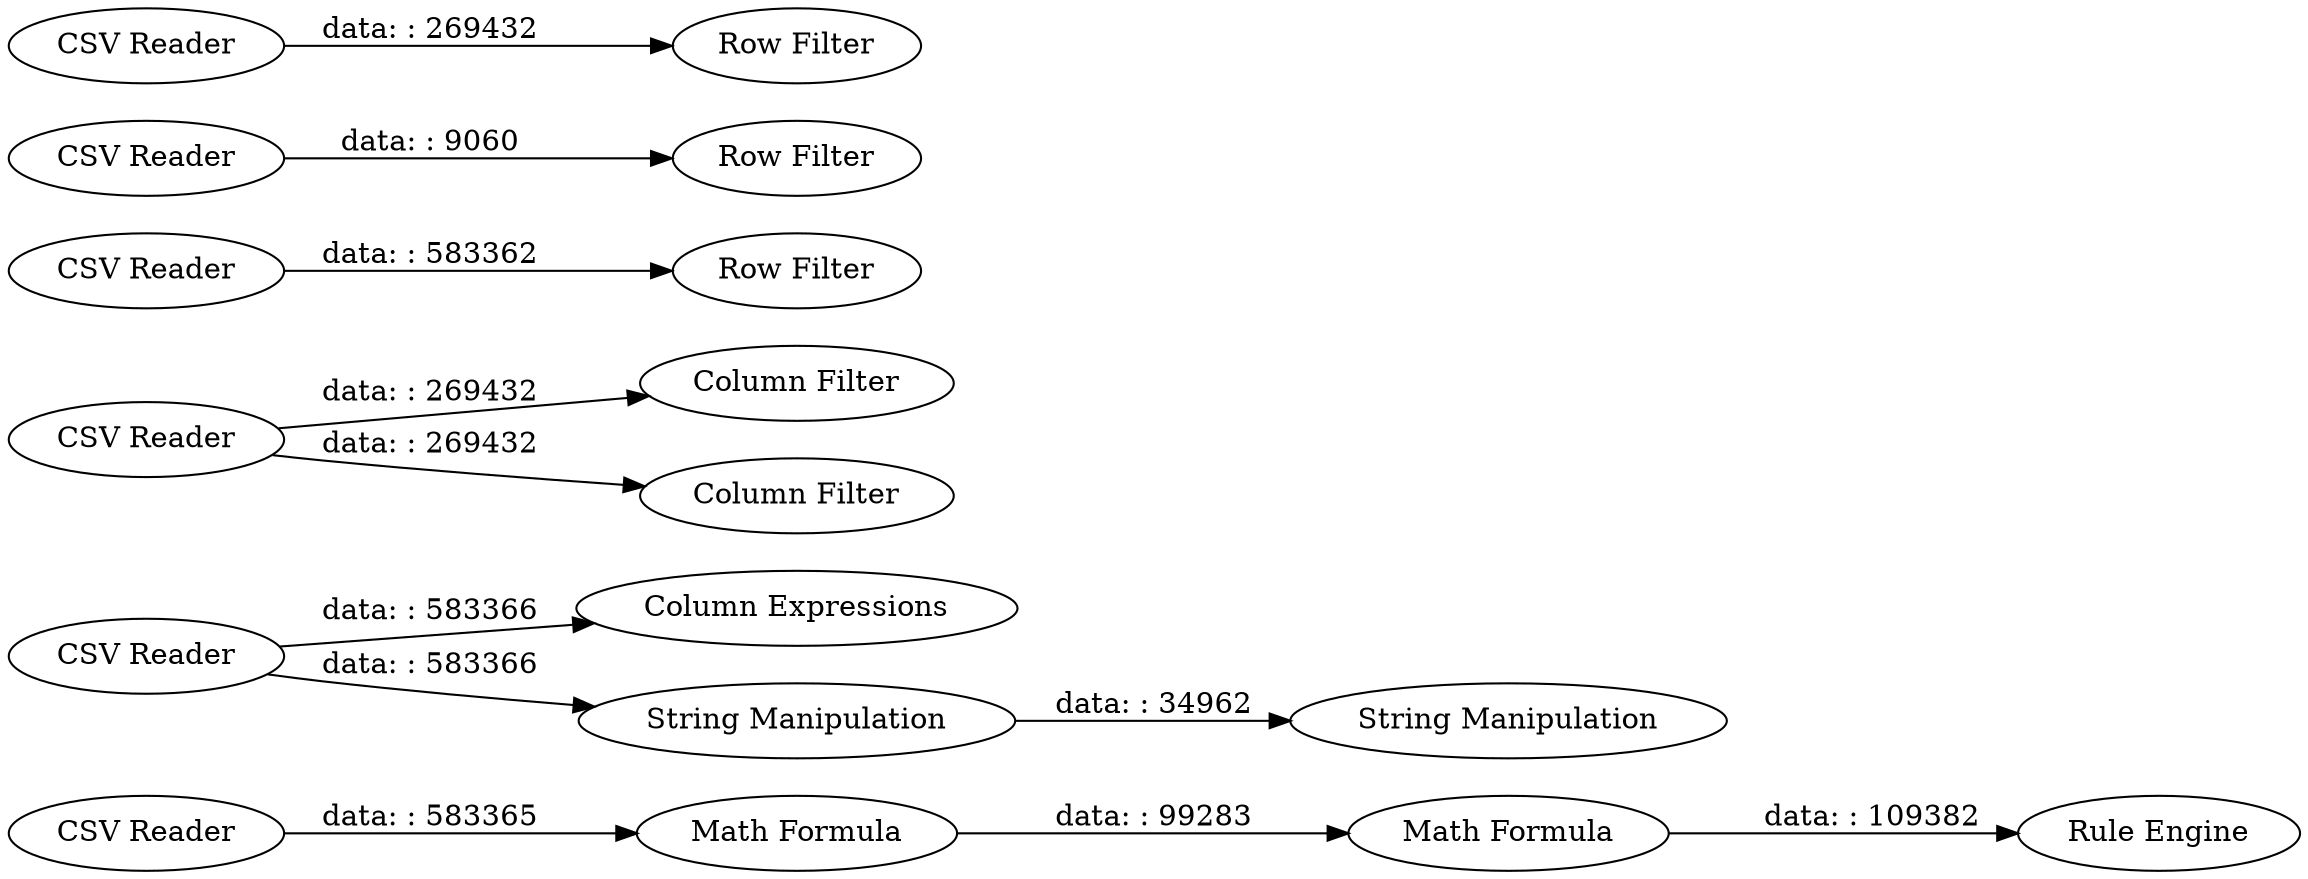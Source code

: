 digraph {
	"8167268778387267978_20" [label="Math Formula"]
	"8167268778387267978_19" [label="Math Formula"]
	"8167268778387267978_15" [label="String Manipulation"]
	"8167268778387267978_10" [label="Column Filter"]
	"8167268778387267978_21" [label="Rule Engine"]
	"8167268778387267978_16" [label="Column Expressions"]
	"8167268778387267978_17" [label="CSV Reader"]
	"8167268778387267978_3" [label="CSV Reader"]
	"8167268778387267978_2" [label="CSV Reader"]
	"8167268778387267978_5" [label="Row Filter"]
	"8167268778387267978_6" [label="Row Filter"]
	"8167268778387267978_12" [label="CSV Reader"]
	"8167268778387267978_11" [label="Column Filter"]
	"8167268778387267978_14" [label="String Manipulation"]
	"8167268778387267978_18" [label="CSV Reader"]
	"8167268778387267978_4" [label="Row Filter"]
	"8167268778387267978_1" [label="CSV Reader"]
	"8167268778387267978_17" -> "8167268778387267978_16" [label="data: : 583366"]
	"8167268778387267978_14" -> "8167268778387267978_15" [label="data: : 34962"]
	"8167268778387267978_12" -> "8167268778387267978_11" [label="data: : 269432"]
	"8167268778387267978_18" -> "8167268778387267978_19" [label="data: : 583365"]
	"8167268778387267978_12" -> "8167268778387267978_10" [label="data: : 269432"]
	"8167268778387267978_19" -> "8167268778387267978_20" [label="data: : 99283"]
	"8167268778387267978_20" -> "8167268778387267978_21" [label="data: : 109382"]
	"8167268778387267978_1" -> "8167268778387267978_4" [label="data: : 269432"]
	"8167268778387267978_2" -> "8167268778387267978_5" [label="data: : 9060"]
	"8167268778387267978_3" -> "8167268778387267978_6" [label="data: : 583362"]
	"8167268778387267978_17" -> "8167268778387267978_14" [label="data: : 583366"]
	rankdir=LR
}
